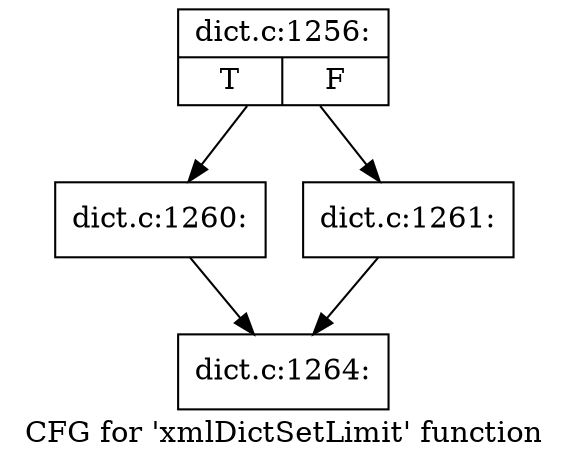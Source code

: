 digraph "CFG for 'xmlDictSetLimit' function" {
	label="CFG for 'xmlDictSetLimit' function";

	Node0x55a8bbb02a20 [shape=record,label="{dict.c:1256:|{<s0>T|<s1>F}}"];
	Node0x55a8bbb02a20 -> Node0x55a8bbb053b0;
	Node0x55a8bbb02a20 -> Node0x55a8bbb05400;
	Node0x55a8bbb053b0 [shape=record,label="{dict.c:1260:}"];
	Node0x55a8bbb053b0 -> Node0x55a8bbb047d0;
	Node0x55a8bbb05400 [shape=record,label="{dict.c:1261:}"];
	Node0x55a8bbb05400 -> Node0x55a8bbb047d0;
	Node0x55a8bbb047d0 [shape=record,label="{dict.c:1264:}"];
}
